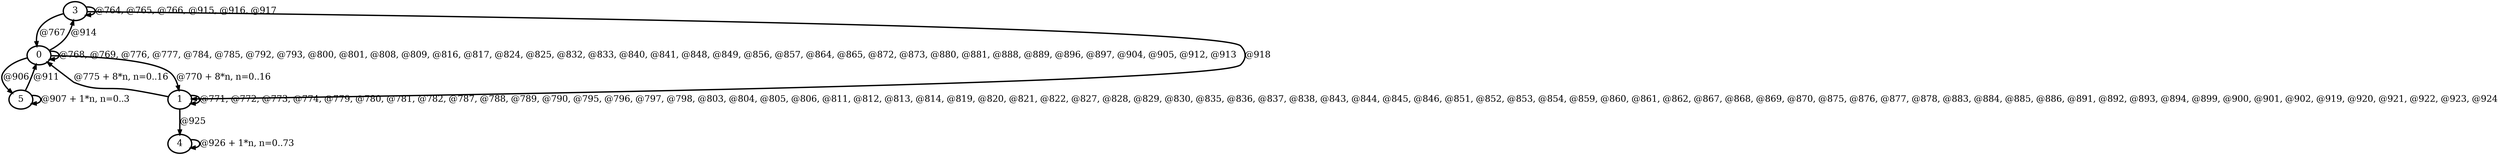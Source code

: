 digraph G {
        node [style=rounded, penwidth=3, fontsize=20, shape=oval];
        "3" -> "3" [label="@764, @765, @766, @915, @916, @917", color=black,arrowsize=1,style=bold,penwidth=3,fontsize=20];
"3" -> "0" [label="@767", color=black,arrowsize=1,style=bold,penwidth=3,fontsize=20];
"0" -> "0" [label="@768, @769, @776, @777, @784, @785, @792, @793, @800, @801, @808, @809, @816, @817, @824, @825, @832, @833, @840, @841, @848, @849, @856, @857, @864, @865, @872, @873, @880, @881, @888, @889, @896, @897, @904, @905, @912, @913", color=black,arrowsize=1,style=bold,penwidth=3,fontsize=20];
"0" -> "1" [label="@770 + 8*n, n=0..16", color=black,arrowsize=1,style=bold,penwidth=3,fontsize=20];
"1" -> "1" [label="@771, @772, @773, @774, @779, @780, @781, @782, @787, @788, @789, @790, @795, @796, @797, @798, @803, @804, @805, @806, @811, @812, @813, @814, @819, @820, @821, @822, @827, @828, @829, @830, @835, @836, @837, @838, @843, @844, @845, @846, @851, @852, @853, @854, @859, @860, @861, @862, @867, @868, @869, @870, @875, @876, @877, @878, @883, @884, @885, @886, @891, @892, @893, @894, @899, @900, @901, @902, @919, @920, @921, @922, @923, @924", color=black,arrowsize=1,style=bold,penwidth=3,fontsize=20];
"1" -> "0" [label="@775 + 8*n, n=0..16", color=black,arrowsize=1,style=bold,penwidth=3,fontsize=20];
"0" -> "5" [label="@906", color=black,arrowsize=1,style=bold,penwidth=3,fontsize=20];
"5" -> "5" [label="@907 + 1*n, n=0..3", color=black,arrowsize=1,style=bold,penwidth=3,fontsize=20];
"5" -> "0" [label="@911", color=black,arrowsize=1,style=bold,penwidth=3,fontsize=20];
"0" -> "3" [label="@914", color=black,arrowsize=1,style=bold,penwidth=3,fontsize=20];
"3" -> "1" [label="@918", color=black,arrowsize=1,style=bold,penwidth=3,fontsize=20];
"1" -> "4" [label="@925", color=black,arrowsize=1,style=bold,penwidth=3,fontsize=20];
"4" -> "4" [label="@926 + 1*n, n=0..73", color=black,arrowsize=1,style=bold,penwidth=3,fontsize=20];
}
